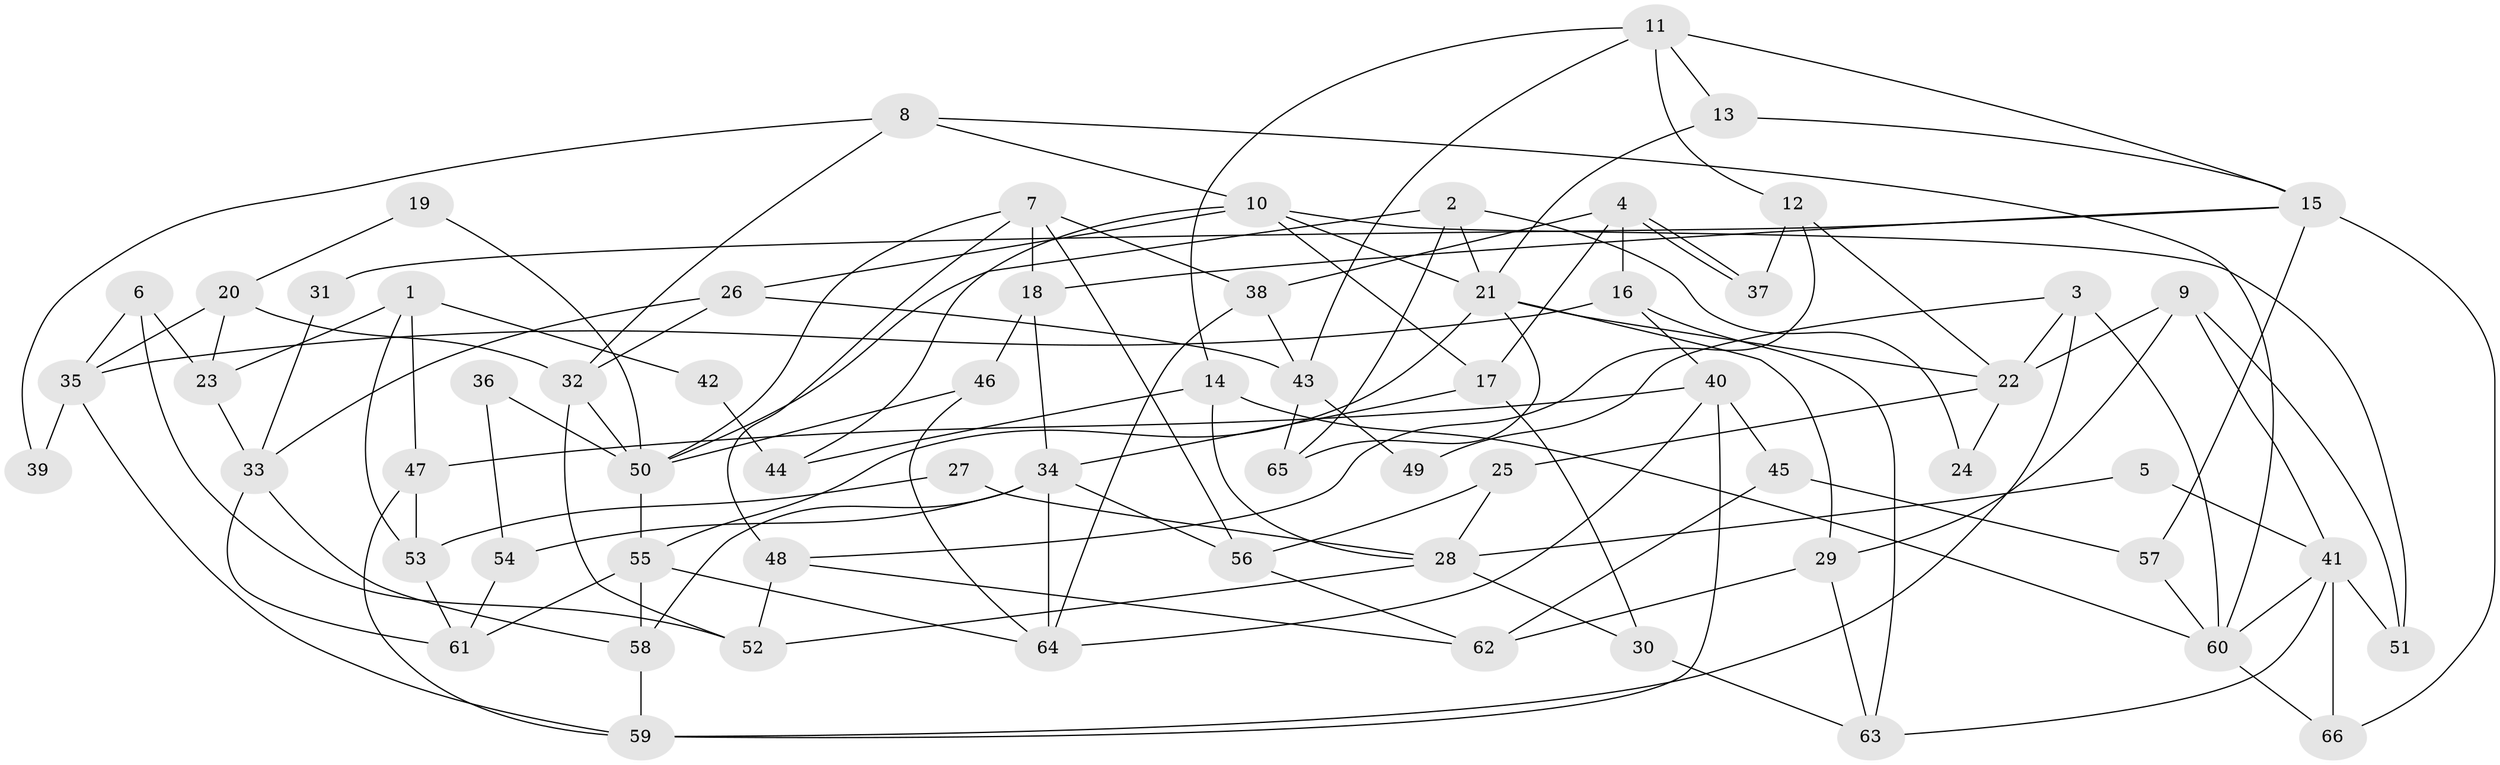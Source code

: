 // Generated by graph-tools (version 1.1) at 2025/26/03/09/25 03:26:20]
// undirected, 66 vertices, 132 edges
graph export_dot {
graph [start="1"]
  node [color=gray90,style=filled];
  1;
  2;
  3;
  4;
  5;
  6;
  7;
  8;
  9;
  10;
  11;
  12;
  13;
  14;
  15;
  16;
  17;
  18;
  19;
  20;
  21;
  22;
  23;
  24;
  25;
  26;
  27;
  28;
  29;
  30;
  31;
  32;
  33;
  34;
  35;
  36;
  37;
  38;
  39;
  40;
  41;
  42;
  43;
  44;
  45;
  46;
  47;
  48;
  49;
  50;
  51;
  52;
  53;
  54;
  55;
  56;
  57;
  58;
  59;
  60;
  61;
  62;
  63;
  64;
  65;
  66;
  1 -- 47;
  1 -- 53;
  1 -- 23;
  1 -- 42;
  2 -- 21;
  2 -- 50;
  2 -- 24;
  2 -- 65;
  3 -- 59;
  3 -- 22;
  3 -- 49;
  3 -- 60;
  4 -- 38;
  4 -- 37;
  4 -- 37;
  4 -- 16;
  4 -- 17;
  5 -- 41;
  5 -- 28;
  6 -- 52;
  6 -- 35;
  6 -- 23;
  7 -- 50;
  7 -- 56;
  7 -- 18;
  7 -- 38;
  7 -- 48;
  8 -- 10;
  8 -- 60;
  8 -- 32;
  8 -- 39;
  9 -- 22;
  9 -- 29;
  9 -- 41;
  9 -- 51;
  10 -- 21;
  10 -- 51;
  10 -- 17;
  10 -- 26;
  10 -- 44;
  11 -- 43;
  11 -- 15;
  11 -- 12;
  11 -- 13;
  11 -- 14;
  12 -- 22;
  12 -- 37;
  12 -- 48;
  13 -- 15;
  13 -- 21;
  14 -- 60;
  14 -- 28;
  14 -- 44;
  15 -- 66;
  15 -- 18;
  15 -- 31;
  15 -- 57;
  16 -- 63;
  16 -- 35;
  16 -- 40;
  17 -- 30;
  17 -- 34;
  18 -- 34;
  18 -- 46;
  19 -- 20;
  19 -- 50;
  20 -- 32;
  20 -- 23;
  20 -- 35;
  21 -- 55;
  21 -- 22;
  21 -- 29;
  21 -- 65;
  22 -- 25;
  22 -- 24;
  23 -- 33;
  25 -- 56;
  25 -- 28;
  26 -- 33;
  26 -- 32;
  26 -- 43;
  27 -- 53;
  27 -- 28;
  28 -- 52;
  28 -- 30;
  29 -- 63;
  29 -- 62;
  30 -- 63;
  31 -- 33;
  32 -- 50;
  32 -- 52;
  33 -- 58;
  33 -- 61;
  34 -- 64;
  34 -- 54;
  34 -- 56;
  34 -- 58;
  35 -- 39;
  35 -- 59;
  36 -- 54;
  36 -- 50;
  38 -- 43;
  38 -- 64;
  40 -- 64;
  40 -- 45;
  40 -- 47;
  40 -- 59;
  41 -- 60;
  41 -- 51;
  41 -- 63;
  41 -- 66;
  42 -- 44;
  43 -- 65;
  43 -- 49;
  45 -- 62;
  45 -- 57;
  46 -- 50;
  46 -- 64;
  47 -- 59;
  47 -- 53;
  48 -- 52;
  48 -- 62;
  50 -- 55;
  53 -- 61;
  54 -- 61;
  55 -- 64;
  55 -- 58;
  55 -- 61;
  56 -- 62;
  57 -- 60;
  58 -- 59;
  60 -- 66;
}
